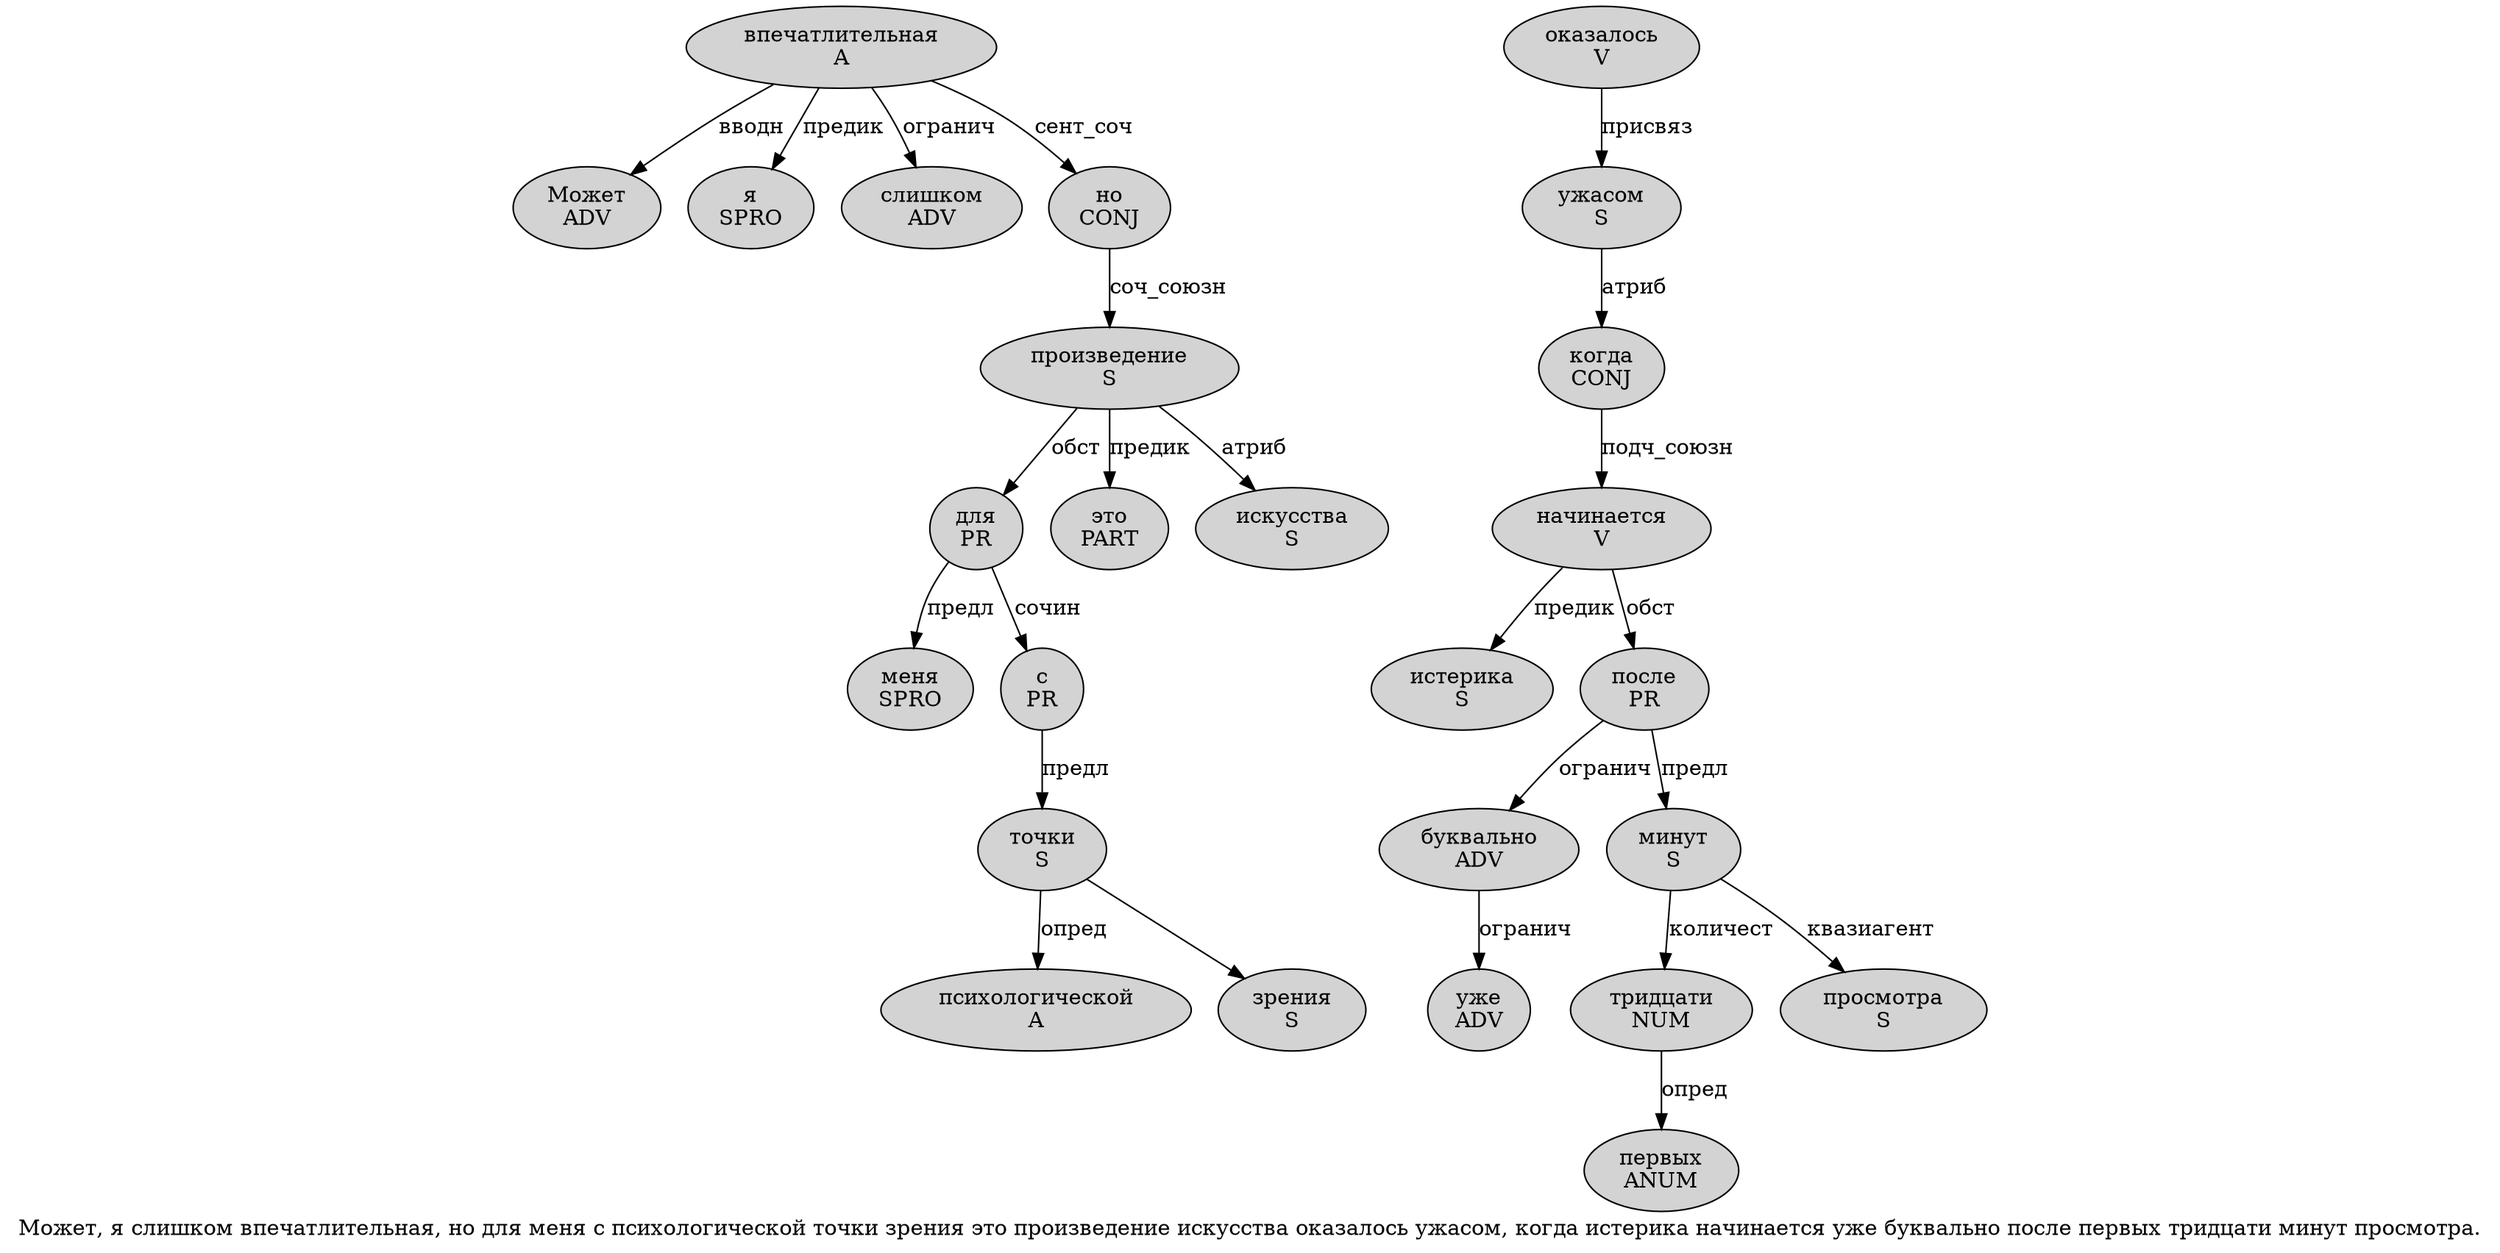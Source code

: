 digraph SENTENCE_935 {
	graph [label="Может, я слишком впечатлительная, но для меня с психологической точки зрения это произведение искусства оказалось ужасом, когда истерика начинается уже буквально после первых тридцати минут просмотра."]
	node [style=filled]
		0 [label="Может
ADV" color="" fillcolor=lightgray penwidth=1 shape=ellipse]
		2 [label="я
SPRO" color="" fillcolor=lightgray penwidth=1 shape=ellipse]
		3 [label="слишком
ADV" color="" fillcolor=lightgray penwidth=1 shape=ellipse]
		4 [label="впечатлительная
A" color="" fillcolor=lightgray penwidth=1 shape=ellipse]
		6 [label="но
CONJ" color="" fillcolor=lightgray penwidth=1 shape=ellipse]
		7 [label="для
PR" color="" fillcolor=lightgray penwidth=1 shape=ellipse]
		8 [label="меня
SPRO" color="" fillcolor=lightgray penwidth=1 shape=ellipse]
		9 [label="с
PR" color="" fillcolor=lightgray penwidth=1 shape=ellipse]
		10 [label="психологической
A" color="" fillcolor=lightgray penwidth=1 shape=ellipse]
		11 [label="точки
S" color="" fillcolor=lightgray penwidth=1 shape=ellipse]
		12 [label="зрения
S" color="" fillcolor=lightgray penwidth=1 shape=ellipse]
		13 [label="это
PART" color="" fillcolor=lightgray penwidth=1 shape=ellipse]
		14 [label="произведение
S" color="" fillcolor=lightgray penwidth=1 shape=ellipse]
		15 [label="искусства
S" color="" fillcolor=lightgray penwidth=1 shape=ellipse]
		16 [label="оказалось
V" color="" fillcolor=lightgray penwidth=1 shape=ellipse]
		17 [label="ужасом
S" color="" fillcolor=lightgray penwidth=1 shape=ellipse]
		19 [label="когда
CONJ" color="" fillcolor=lightgray penwidth=1 shape=ellipse]
		20 [label="истерика
S" color="" fillcolor=lightgray penwidth=1 shape=ellipse]
		21 [label="начинается
V" color="" fillcolor=lightgray penwidth=1 shape=ellipse]
		22 [label="уже
ADV" color="" fillcolor=lightgray penwidth=1 shape=ellipse]
		23 [label="буквально
ADV" color="" fillcolor=lightgray penwidth=1 shape=ellipse]
		24 [label="после
PR" color="" fillcolor=lightgray penwidth=1 shape=ellipse]
		25 [label="первых
ANUM" color="" fillcolor=lightgray penwidth=1 shape=ellipse]
		26 [label="тридцати
NUM" color="" fillcolor=lightgray penwidth=1 shape=ellipse]
		27 [label="минут
S" color="" fillcolor=lightgray penwidth=1 shape=ellipse]
		28 [label="просмотра
S" color="" fillcolor=lightgray penwidth=1 shape=ellipse]
			9 -> 11 [label="предл"]
			7 -> 8 [label="предл"]
			7 -> 9 [label="сочин"]
			6 -> 14 [label="соч_союзн"]
			24 -> 23 [label="огранич"]
			24 -> 27 [label="предл"]
			17 -> 19 [label="атриб"]
			16 -> 17 [label="присвяз"]
			14 -> 7 [label="обст"]
			14 -> 13 [label="предик"]
			14 -> 15 [label="атриб"]
			11 -> 10 [label="опред"]
			11 -> 12
			4 -> 0 [label="вводн"]
			4 -> 2 [label="предик"]
			4 -> 3 [label="огранич"]
			4 -> 6 [label="сент_соч"]
			21 -> 20 [label="предик"]
			21 -> 24 [label="обст"]
			19 -> 21 [label="подч_союзн"]
			23 -> 22 [label="огранич"]
			27 -> 26 [label="количест"]
			27 -> 28 [label="квазиагент"]
			26 -> 25 [label="опред"]
}